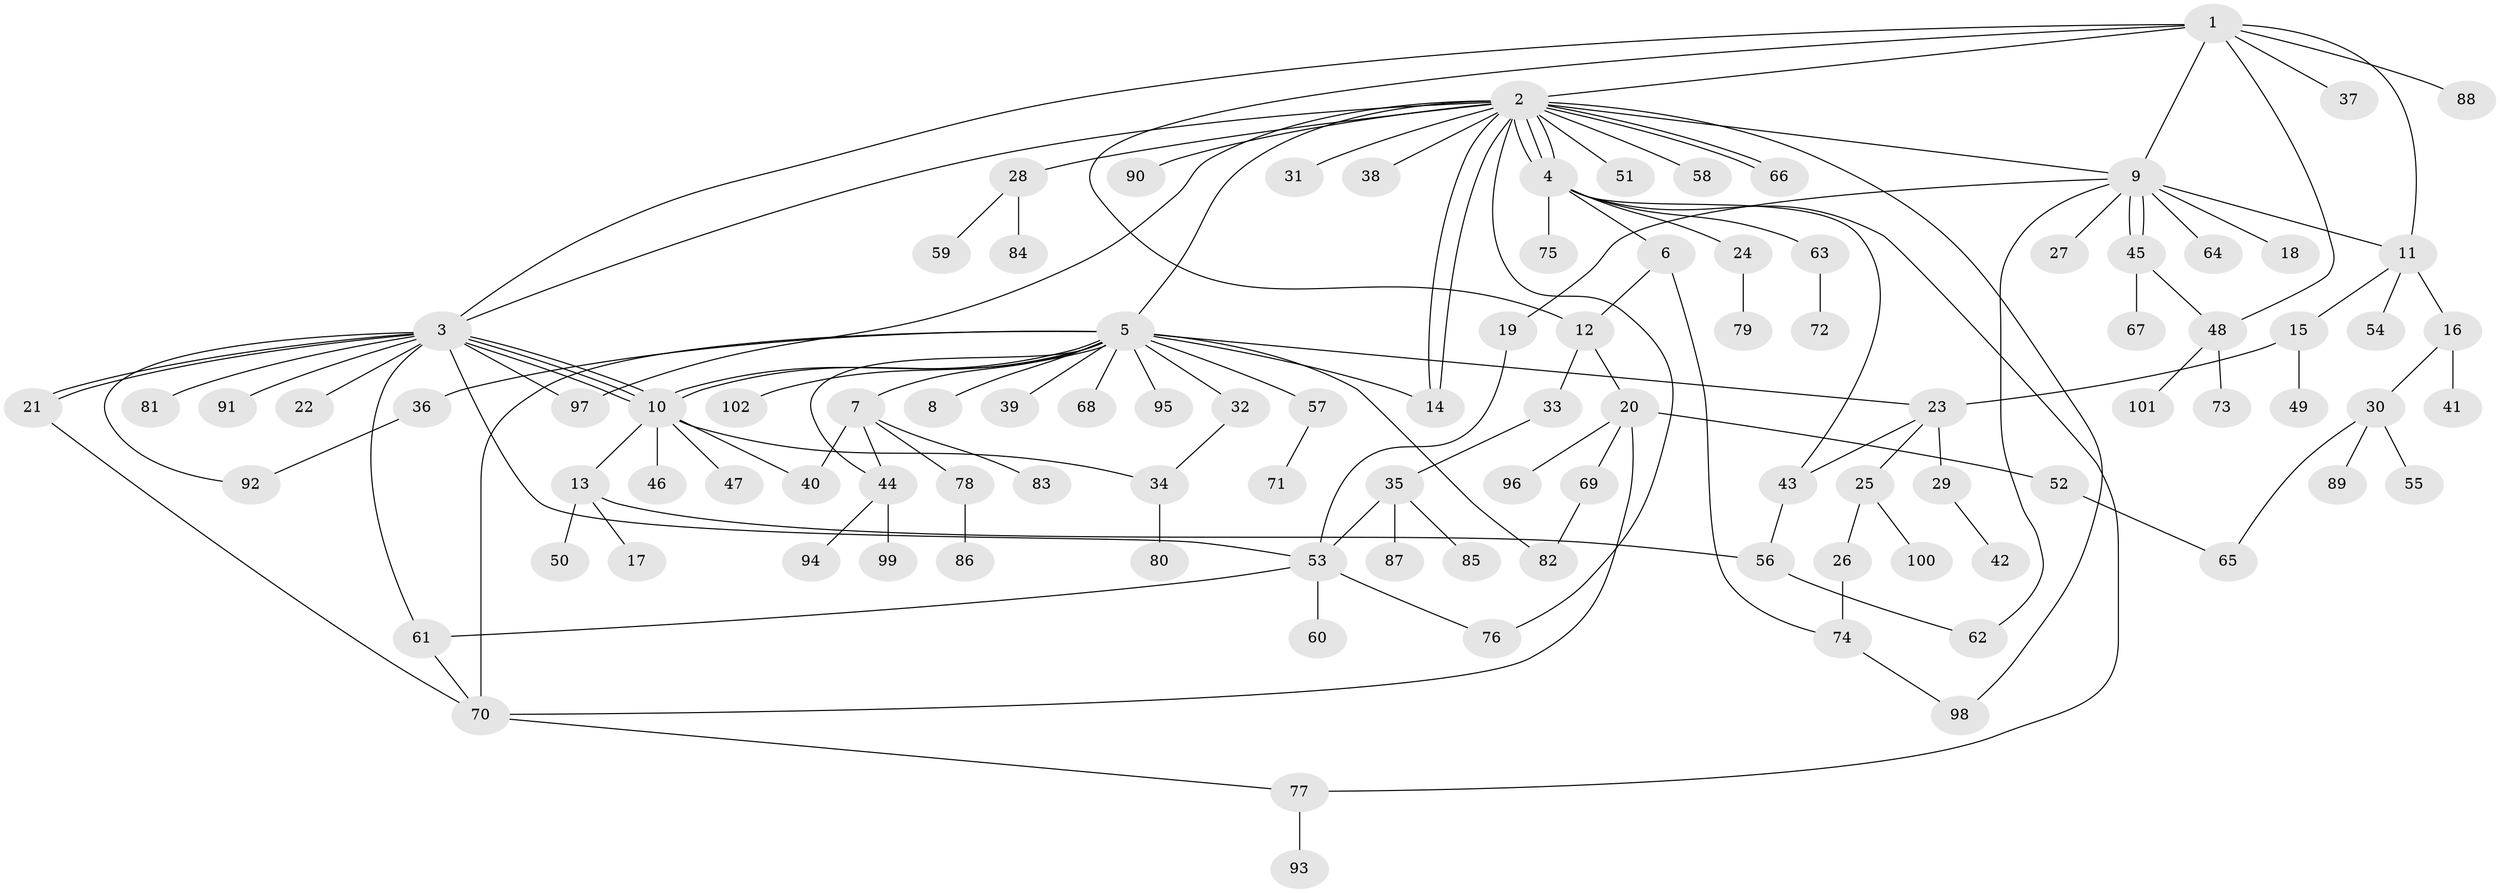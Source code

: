 // coarse degree distribution, {7: 0.013157894736842105, 18: 0.013157894736842105, 13: 0.013157894736842105, 8: 0.02631578947368421, 16: 0.013157894736842105, 4: 0.05263157894736842, 6: 0.039473684210526314, 1: 0.4868421052631579, 9: 0.02631578947368421, 3: 0.09210526315789473, 2: 0.19736842105263158, 5: 0.02631578947368421}
// Generated by graph-tools (version 1.1) at 2025/51/02/27/25 19:51:58]
// undirected, 102 vertices, 138 edges
graph export_dot {
graph [start="1"]
  node [color=gray90,style=filled];
  1;
  2;
  3;
  4;
  5;
  6;
  7;
  8;
  9;
  10;
  11;
  12;
  13;
  14;
  15;
  16;
  17;
  18;
  19;
  20;
  21;
  22;
  23;
  24;
  25;
  26;
  27;
  28;
  29;
  30;
  31;
  32;
  33;
  34;
  35;
  36;
  37;
  38;
  39;
  40;
  41;
  42;
  43;
  44;
  45;
  46;
  47;
  48;
  49;
  50;
  51;
  52;
  53;
  54;
  55;
  56;
  57;
  58;
  59;
  60;
  61;
  62;
  63;
  64;
  65;
  66;
  67;
  68;
  69;
  70;
  71;
  72;
  73;
  74;
  75;
  76;
  77;
  78;
  79;
  80;
  81;
  82;
  83;
  84;
  85;
  86;
  87;
  88;
  89;
  90;
  91;
  92;
  93;
  94;
  95;
  96;
  97;
  98;
  99;
  100;
  101;
  102;
  1 -- 2;
  1 -- 3;
  1 -- 9;
  1 -- 11;
  1 -- 12;
  1 -- 37;
  1 -- 48;
  1 -- 88;
  2 -- 3;
  2 -- 4;
  2 -- 4;
  2 -- 4;
  2 -- 5;
  2 -- 9;
  2 -- 14;
  2 -- 14;
  2 -- 28;
  2 -- 31;
  2 -- 38;
  2 -- 51;
  2 -- 58;
  2 -- 66;
  2 -- 66;
  2 -- 76;
  2 -- 90;
  2 -- 97;
  2 -- 98;
  3 -- 10;
  3 -- 10;
  3 -- 10;
  3 -- 21;
  3 -- 21;
  3 -- 22;
  3 -- 53;
  3 -- 61;
  3 -- 81;
  3 -- 91;
  3 -- 92;
  3 -- 97;
  4 -- 6;
  4 -- 24;
  4 -- 43;
  4 -- 63;
  4 -- 75;
  4 -- 77;
  5 -- 7;
  5 -- 8;
  5 -- 10;
  5 -- 10;
  5 -- 14;
  5 -- 23;
  5 -- 32;
  5 -- 36;
  5 -- 39;
  5 -- 44;
  5 -- 57;
  5 -- 68;
  5 -- 70;
  5 -- 82;
  5 -- 95;
  5 -- 102;
  6 -- 12;
  6 -- 74;
  7 -- 40;
  7 -- 44;
  7 -- 78;
  7 -- 83;
  9 -- 11;
  9 -- 18;
  9 -- 19;
  9 -- 27;
  9 -- 45;
  9 -- 45;
  9 -- 62;
  9 -- 64;
  10 -- 13;
  10 -- 34;
  10 -- 40;
  10 -- 46;
  10 -- 47;
  11 -- 15;
  11 -- 16;
  11 -- 54;
  12 -- 20;
  12 -- 33;
  13 -- 17;
  13 -- 50;
  13 -- 56;
  15 -- 23;
  15 -- 49;
  16 -- 30;
  16 -- 41;
  19 -- 53;
  20 -- 52;
  20 -- 69;
  20 -- 70;
  20 -- 96;
  21 -- 70;
  23 -- 25;
  23 -- 29;
  23 -- 43;
  24 -- 79;
  25 -- 26;
  25 -- 100;
  26 -- 74;
  28 -- 59;
  28 -- 84;
  29 -- 42;
  30 -- 55;
  30 -- 65;
  30 -- 89;
  32 -- 34;
  33 -- 35;
  34 -- 80;
  35 -- 53;
  35 -- 85;
  35 -- 87;
  36 -- 92;
  43 -- 56;
  44 -- 94;
  44 -- 99;
  45 -- 48;
  45 -- 67;
  48 -- 73;
  48 -- 101;
  52 -- 65;
  53 -- 60;
  53 -- 61;
  53 -- 76;
  56 -- 62;
  57 -- 71;
  61 -- 70;
  63 -- 72;
  69 -- 82;
  70 -- 77;
  74 -- 98;
  77 -- 93;
  78 -- 86;
}
